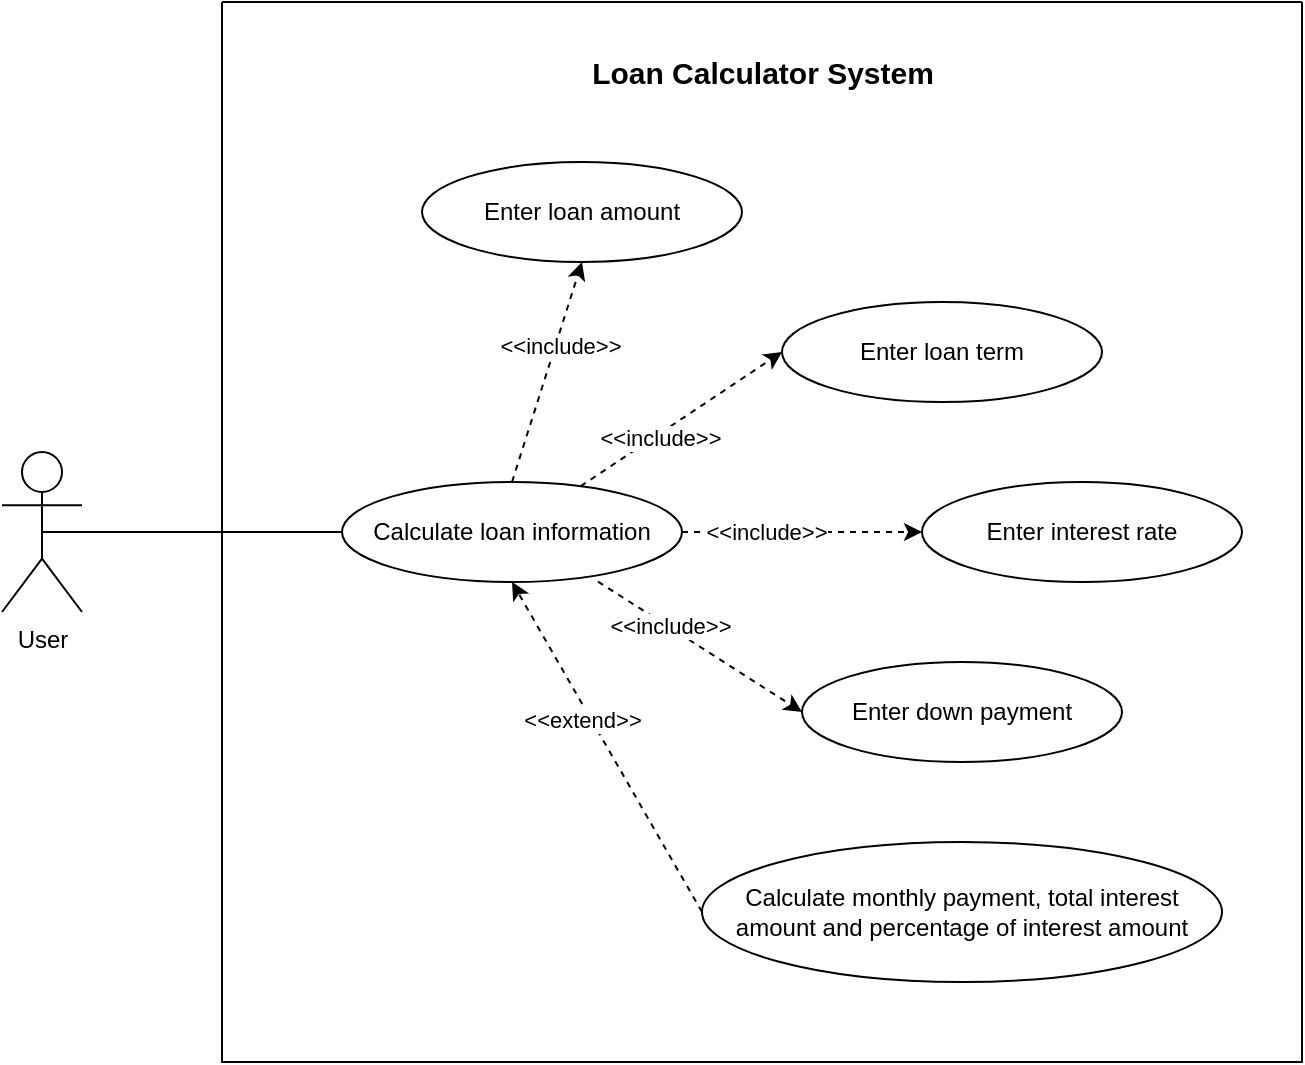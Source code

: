 <mxfile version="20.0.3" type="github">
  <diagram id="wDoLL7g05n-yY2bqQ4mJ" name="Page-1">
    <mxGraphModel dx="1038" dy="489" grid="1" gridSize="10" guides="1" tooltips="1" connect="1" arrows="1" fold="1" page="1" pageScale="1" pageWidth="850" pageHeight="1100" math="0" shadow="0">
      <root>
        <mxCell id="0" />
        <mxCell id="1" parent="0" />
        <mxCell id="5J66G3rEuKC00A6MMou3-31" value="" style="swimlane;startSize=0;" parent="1" vertex="1">
          <mxGeometry x="210" y="220" width="540" height="530" as="geometry">
            <mxRectangle x="180" y="210" width="50" height="40" as="alternateBounds" />
          </mxGeometry>
        </mxCell>
        <mxCell id="5J66G3rEuKC00A6MMou3-50" value="&lt;font style=&quot;font-size: 15px;&quot;&gt;&lt;b&gt;Loan Calculator System&lt;/b&gt;&lt;/font&gt;" style="text;html=1;align=center;verticalAlign=middle;resizable=0;points=[];autosize=1;strokeColor=none;fillColor=none;" parent="5J66G3rEuKC00A6MMou3-31" vertex="1">
          <mxGeometry x="175" y="20" width="190" height="30" as="geometry" />
        </mxCell>
        <mxCell id="5J66G3rEuKC00A6MMou3-34" value="Enter interest rate" style="ellipse;whiteSpace=wrap;html=1;" parent="5J66G3rEuKC00A6MMou3-31" vertex="1">
          <mxGeometry x="350" y="240" width="160" height="50" as="geometry" />
        </mxCell>
        <mxCell id="5J66G3rEuKC00A6MMou3-32" value="Enter loan amount" style="ellipse;whiteSpace=wrap;html=1;" parent="5J66G3rEuKC00A6MMou3-31" vertex="1">
          <mxGeometry x="100" y="80" width="160" height="50" as="geometry" />
        </mxCell>
        <mxCell id="5J66G3rEuKC00A6MMou3-33" value="Enter loan term" style="ellipse;whiteSpace=wrap;html=1;" parent="5J66G3rEuKC00A6MMou3-31" vertex="1">
          <mxGeometry x="280" y="150" width="160" height="50" as="geometry" />
        </mxCell>
        <mxCell id="5J66G3rEuKC00A6MMou3-35" value="Enter down payment" style="ellipse;whiteSpace=wrap;html=1;" parent="5J66G3rEuKC00A6MMou3-31" vertex="1">
          <mxGeometry x="290" y="330" width="160" height="50" as="geometry" />
        </mxCell>
        <mxCell id="5J66G3rEuKC00A6MMou3-38" value="Calculate monthly payment, total interest amount and percentage of interest amount" style="ellipse;whiteSpace=wrap;html=1;" parent="5J66G3rEuKC00A6MMou3-31" vertex="1">
          <mxGeometry x="240" y="420" width="260" height="70" as="geometry" />
        </mxCell>
        <mxCell id="5J66G3rEuKC00A6MMou3-39" style="rounded=0;orthogonalLoop=1;jettySize=auto;html=1;entryX=0.5;entryY=1;entryDx=0;entryDy=0;dashed=1;exitX=0.5;exitY=0;exitDx=0;exitDy=0;" parent="5J66G3rEuKC00A6MMou3-31" source="5J66G3rEuKC00A6MMou3-47" target="5J66G3rEuKC00A6MMou3-32" edge="1">
          <mxGeometry relative="1" as="geometry" />
        </mxCell>
        <mxCell id="5J66G3rEuKC00A6MMou3-40" value="&amp;lt;&amp;lt;include&amp;gt;&amp;gt;" style="edgeLabel;html=1;align=center;verticalAlign=middle;resizable=0;points=[];" parent="5J66G3rEuKC00A6MMou3-39" vertex="1" connectable="0">
          <mxGeometry x="0.258" y="-2" relative="1" as="geometry">
            <mxPoint as="offset" />
          </mxGeometry>
        </mxCell>
        <mxCell id="5J66G3rEuKC00A6MMou3-41" style="rounded=0;orthogonalLoop=1;jettySize=auto;html=1;dashed=1;entryX=0;entryY=0.5;entryDx=0;entryDy=0;" parent="5J66G3rEuKC00A6MMou3-31" source="5J66G3rEuKC00A6MMou3-47" target="5J66G3rEuKC00A6MMou3-33" edge="1">
          <mxGeometry relative="1" as="geometry">
            <Array as="points" />
          </mxGeometry>
        </mxCell>
        <mxCell id="5J66G3rEuKC00A6MMou3-42" value="&amp;lt;&amp;lt;include&amp;gt;&amp;gt;" style="edgeLabel;html=1;align=center;verticalAlign=middle;resizable=0;points=[];" parent="5J66G3rEuKC00A6MMou3-41" vertex="1" connectable="0">
          <mxGeometry x="-0.23" y="-1" relative="1" as="geometry">
            <mxPoint y="1" as="offset" />
          </mxGeometry>
        </mxCell>
        <mxCell id="5J66G3rEuKC00A6MMou3-43" style="rounded=0;orthogonalLoop=1;jettySize=auto;html=1;exitX=1;exitY=0.5;exitDx=0;exitDy=0;dashed=1;" parent="5J66G3rEuKC00A6MMou3-31" source="5J66G3rEuKC00A6MMou3-47" target="5J66G3rEuKC00A6MMou3-34" edge="1">
          <mxGeometry relative="1" as="geometry" />
        </mxCell>
        <mxCell id="5J66G3rEuKC00A6MMou3-44" value="&amp;lt;&amp;lt;include&amp;gt;&amp;gt;" style="edgeLabel;html=1;align=center;verticalAlign=middle;resizable=0;points=[];" parent="5J66G3rEuKC00A6MMou3-43" vertex="1" connectable="0">
          <mxGeometry x="-0.304" relative="1" as="geometry">
            <mxPoint as="offset" />
          </mxGeometry>
        </mxCell>
        <mxCell id="5J66G3rEuKC00A6MMou3-45" style="rounded=0;orthogonalLoop=1;jettySize=auto;html=1;exitX=0.753;exitY=0.996;exitDx=0;exitDy=0;entryX=0;entryY=0.5;entryDx=0;entryDy=0;dashed=1;exitPerimeter=0;" parent="5J66G3rEuKC00A6MMou3-31" source="5J66G3rEuKC00A6MMou3-47" target="5J66G3rEuKC00A6MMou3-35" edge="1">
          <mxGeometry relative="1" as="geometry" />
        </mxCell>
        <mxCell id="5J66G3rEuKC00A6MMou3-46" value="&amp;lt;&amp;lt;include&amp;gt;&amp;gt;" style="edgeLabel;html=1;align=center;verticalAlign=middle;resizable=0;points=[];" parent="5J66G3rEuKC00A6MMou3-45" vertex="1" connectable="0">
          <mxGeometry x="-0.31" y="1" relative="1" as="geometry">
            <mxPoint as="offset" />
          </mxGeometry>
        </mxCell>
        <mxCell id="5J66G3rEuKC00A6MMou3-47" value="Calculate loan information" style="ellipse;whiteSpace=wrap;html=1;" parent="5J66G3rEuKC00A6MMou3-31" vertex="1">
          <mxGeometry x="60" y="240" width="170" height="50" as="geometry" />
        </mxCell>
        <mxCell id="5J66G3rEuKC00A6MMou3-36" style="edgeStyle=none;rounded=0;orthogonalLoop=1;jettySize=auto;html=1;exitX=0;exitY=0.5;exitDx=0;exitDy=0;entryX=0.5;entryY=1;entryDx=0;entryDy=0;dashed=1;" parent="5J66G3rEuKC00A6MMou3-31" source="5J66G3rEuKC00A6MMou3-38" target="5J66G3rEuKC00A6MMou3-47" edge="1">
          <mxGeometry relative="1" as="geometry" />
        </mxCell>
        <mxCell id="5J66G3rEuKC00A6MMou3-37" value="&amp;lt;&amp;lt;extend&amp;gt;&amp;gt;" style="edgeLabel;html=1;align=center;verticalAlign=middle;resizable=0;points=[];" parent="5J66G3rEuKC00A6MMou3-36" vertex="1" connectable="0">
          <mxGeometry x="0.185" y="4" relative="1" as="geometry">
            <mxPoint as="offset" />
          </mxGeometry>
        </mxCell>
        <mxCell id="5J66G3rEuKC00A6MMou3-49" value="User" style="shape=umlActor;verticalLabelPosition=bottom;verticalAlign=top;html=1;outlineConnect=0;" parent="1" vertex="1">
          <mxGeometry x="100" y="445" width="40" height="80" as="geometry" />
        </mxCell>
        <mxCell id="5J66G3rEuKC00A6MMou3-48" style="edgeStyle=none;rounded=0;orthogonalLoop=1;jettySize=auto;html=1;endArrow=none;endFill=0;" parent="1" source="5J66G3rEuKC00A6MMou3-49" target="5J66G3rEuKC00A6MMou3-47" edge="1">
          <mxGeometry relative="1" as="geometry" />
        </mxCell>
        <mxCell id="5J66G3rEuKC00A6MMou3-53" style="edgeStyle=none;rounded=0;orthogonalLoop=1;jettySize=auto;html=1;exitX=0.5;exitY=0.5;exitDx=0;exitDy=0;exitPerimeter=0;fontSize=15;endArrow=none;endFill=0;" parent="1" source="5J66G3rEuKC00A6MMou3-49" target="5J66G3rEuKC00A6MMou3-49" edge="1">
          <mxGeometry relative="1" as="geometry" />
        </mxCell>
      </root>
    </mxGraphModel>
  </diagram>
</mxfile>
